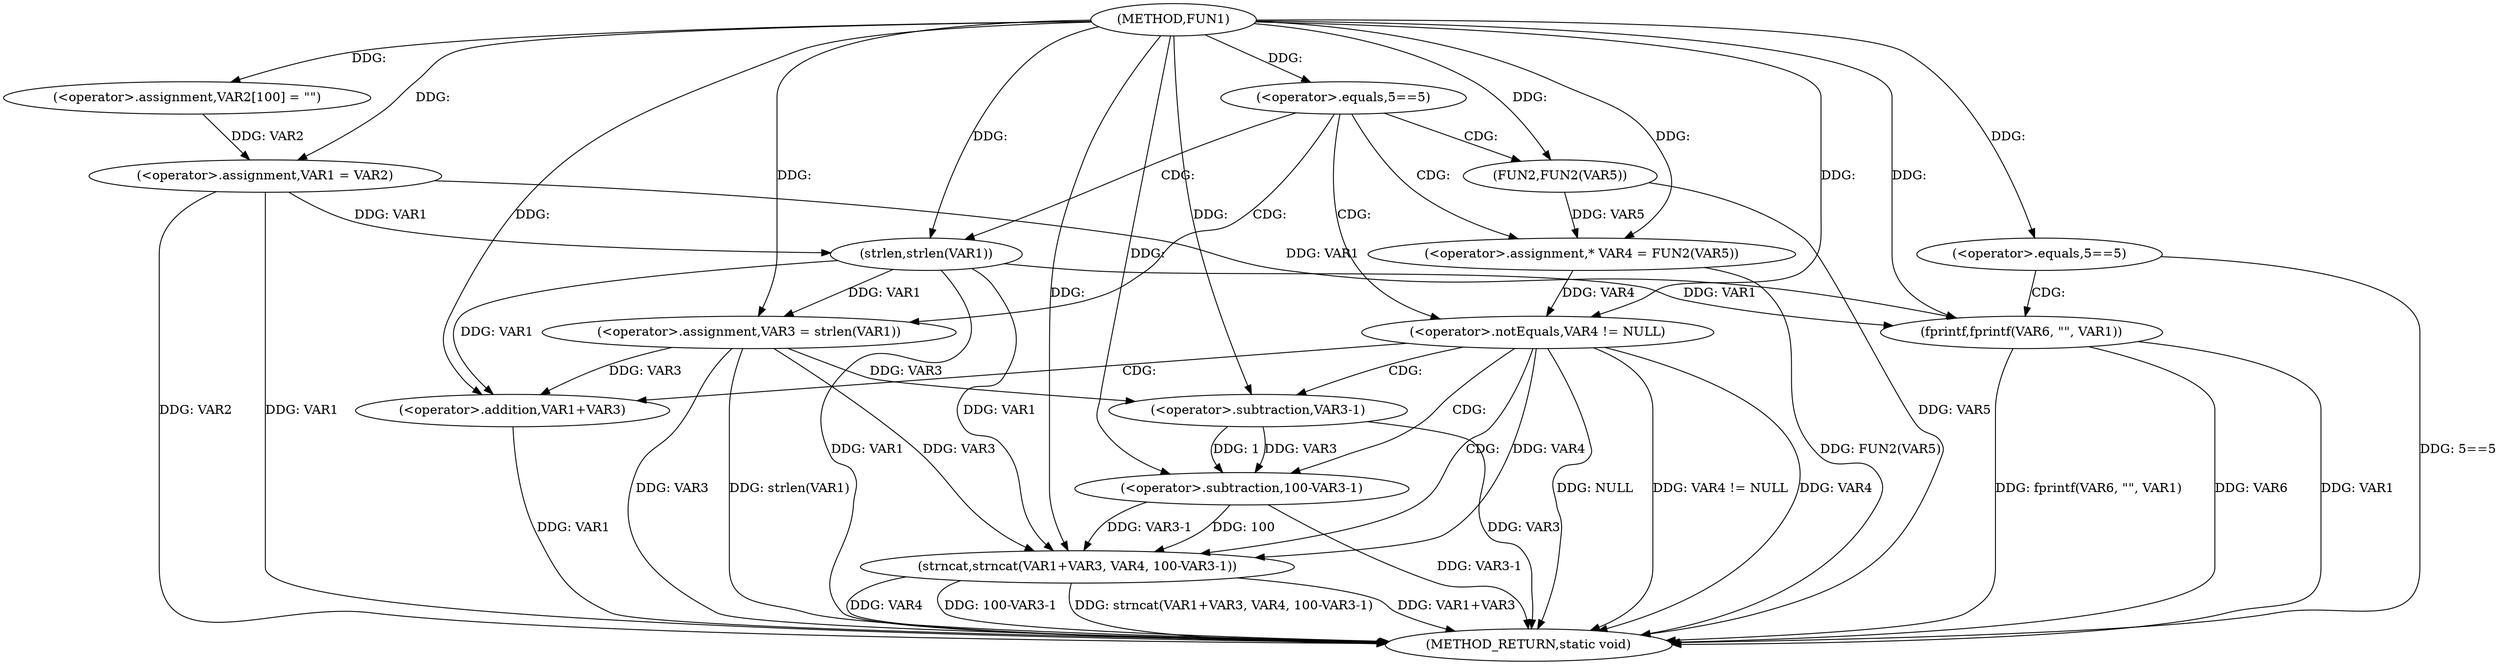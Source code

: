 digraph FUN1 {  
"1000100" [label = "(METHOD,FUN1)" ]
"1000150" [label = "(METHOD_RETURN,static void)" ]
"1000104" [label = "(<operator>.assignment,VAR2[100] = \"\")" ]
"1000107" [label = "(<operator>.assignment,VAR1 = VAR2)" ]
"1000111" [label = "(<operator>.equals,5==5)" ]
"1000117" [label = "(<operator>.assignment,VAR3 = strlen(VAR1))" ]
"1000119" [label = "(strlen,strlen(VAR1))" ]
"1000122" [label = "(<operator>.assignment,* VAR4 = FUN2(VAR5))" ]
"1000124" [label = "(FUN2,FUN2(VAR5))" ]
"1000127" [label = "(<operator>.notEquals,VAR4 != NULL)" ]
"1000131" [label = "(strncat,strncat(VAR1+VAR3, VAR4, 100-VAR3-1))" ]
"1000132" [label = "(<operator>.addition,VAR1+VAR3)" ]
"1000136" [label = "(<operator>.subtraction,100-VAR3-1)" ]
"1000138" [label = "(<operator>.subtraction,VAR3-1)" ]
"1000142" [label = "(<operator>.equals,5==5)" ]
"1000146" [label = "(fprintf,fprintf(VAR6, \"\", VAR1))" ]
  "1000142" -> "1000150"  [ label = "DDG: 5==5"] 
  "1000124" -> "1000150"  [ label = "DDG: VAR5"] 
  "1000107" -> "1000150"  [ label = "DDG: VAR1"] 
  "1000127" -> "1000150"  [ label = "DDG: NULL"] 
  "1000146" -> "1000150"  [ label = "DDG: VAR1"] 
  "1000127" -> "1000150"  [ label = "DDG: VAR4 != NULL"] 
  "1000117" -> "1000150"  [ label = "DDG: VAR3"] 
  "1000132" -> "1000150"  [ label = "DDG: VAR1"] 
  "1000117" -> "1000150"  [ label = "DDG: strlen(VAR1)"] 
  "1000146" -> "1000150"  [ label = "DDG: fprintf(VAR6, \"\", VAR1)"] 
  "1000146" -> "1000150"  [ label = "DDG: VAR6"] 
  "1000107" -> "1000150"  [ label = "DDG: VAR2"] 
  "1000131" -> "1000150"  [ label = "DDG: VAR1+VAR3"] 
  "1000138" -> "1000150"  [ label = "DDG: VAR3"] 
  "1000131" -> "1000150"  [ label = "DDG: VAR4"] 
  "1000119" -> "1000150"  [ label = "DDG: VAR1"] 
  "1000131" -> "1000150"  [ label = "DDG: 100-VAR3-1"] 
  "1000127" -> "1000150"  [ label = "DDG: VAR4"] 
  "1000136" -> "1000150"  [ label = "DDG: VAR3-1"] 
  "1000131" -> "1000150"  [ label = "DDG: strncat(VAR1+VAR3, VAR4, 100-VAR3-1)"] 
  "1000122" -> "1000150"  [ label = "DDG: FUN2(VAR5)"] 
  "1000100" -> "1000104"  [ label = "DDG: "] 
  "1000104" -> "1000107"  [ label = "DDG: VAR2"] 
  "1000100" -> "1000107"  [ label = "DDG: "] 
  "1000100" -> "1000111"  [ label = "DDG: "] 
  "1000119" -> "1000117"  [ label = "DDG: VAR1"] 
  "1000100" -> "1000117"  [ label = "DDG: "] 
  "1000107" -> "1000119"  [ label = "DDG: VAR1"] 
  "1000100" -> "1000119"  [ label = "DDG: "] 
  "1000124" -> "1000122"  [ label = "DDG: VAR5"] 
  "1000100" -> "1000122"  [ label = "DDG: "] 
  "1000100" -> "1000124"  [ label = "DDG: "] 
  "1000122" -> "1000127"  [ label = "DDG: VAR4"] 
  "1000100" -> "1000127"  [ label = "DDG: "] 
  "1000119" -> "1000131"  [ label = "DDG: VAR1"] 
  "1000100" -> "1000131"  [ label = "DDG: "] 
  "1000117" -> "1000131"  [ label = "DDG: VAR3"] 
  "1000119" -> "1000132"  [ label = "DDG: VAR1"] 
  "1000100" -> "1000132"  [ label = "DDG: "] 
  "1000117" -> "1000132"  [ label = "DDG: VAR3"] 
  "1000127" -> "1000131"  [ label = "DDG: VAR4"] 
  "1000136" -> "1000131"  [ label = "DDG: 100"] 
  "1000136" -> "1000131"  [ label = "DDG: VAR3-1"] 
  "1000100" -> "1000136"  [ label = "DDG: "] 
  "1000138" -> "1000136"  [ label = "DDG: VAR3"] 
  "1000138" -> "1000136"  [ label = "DDG: 1"] 
  "1000100" -> "1000138"  [ label = "DDG: "] 
  "1000117" -> "1000138"  [ label = "DDG: VAR3"] 
  "1000100" -> "1000142"  [ label = "DDG: "] 
  "1000100" -> "1000146"  [ label = "DDG: "] 
  "1000107" -> "1000146"  [ label = "DDG: VAR1"] 
  "1000119" -> "1000146"  [ label = "DDG: VAR1"] 
  "1000111" -> "1000117"  [ label = "CDG: "] 
  "1000111" -> "1000127"  [ label = "CDG: "] 
  "1000111" -> "1000124"  [ label = "CDG: "] 
  "1000111" -> "1000119"  [ label = "CDG: "] 
  "1000111" -> "1000122"  [ label = "CDG: "] 
  "1000127" -> "1000131"  [ label = "CDG: "] 
  "1000127" -> "1000132"  [ label = "CDG: "] 
  "1000127" -> "1000136"  [ label = "CDG: "] 
  "1000127" -> "1000138"  [ label = "CDG: "] 
  "1000142" -> "1000146"  [ label = "CDG: "] 
}
